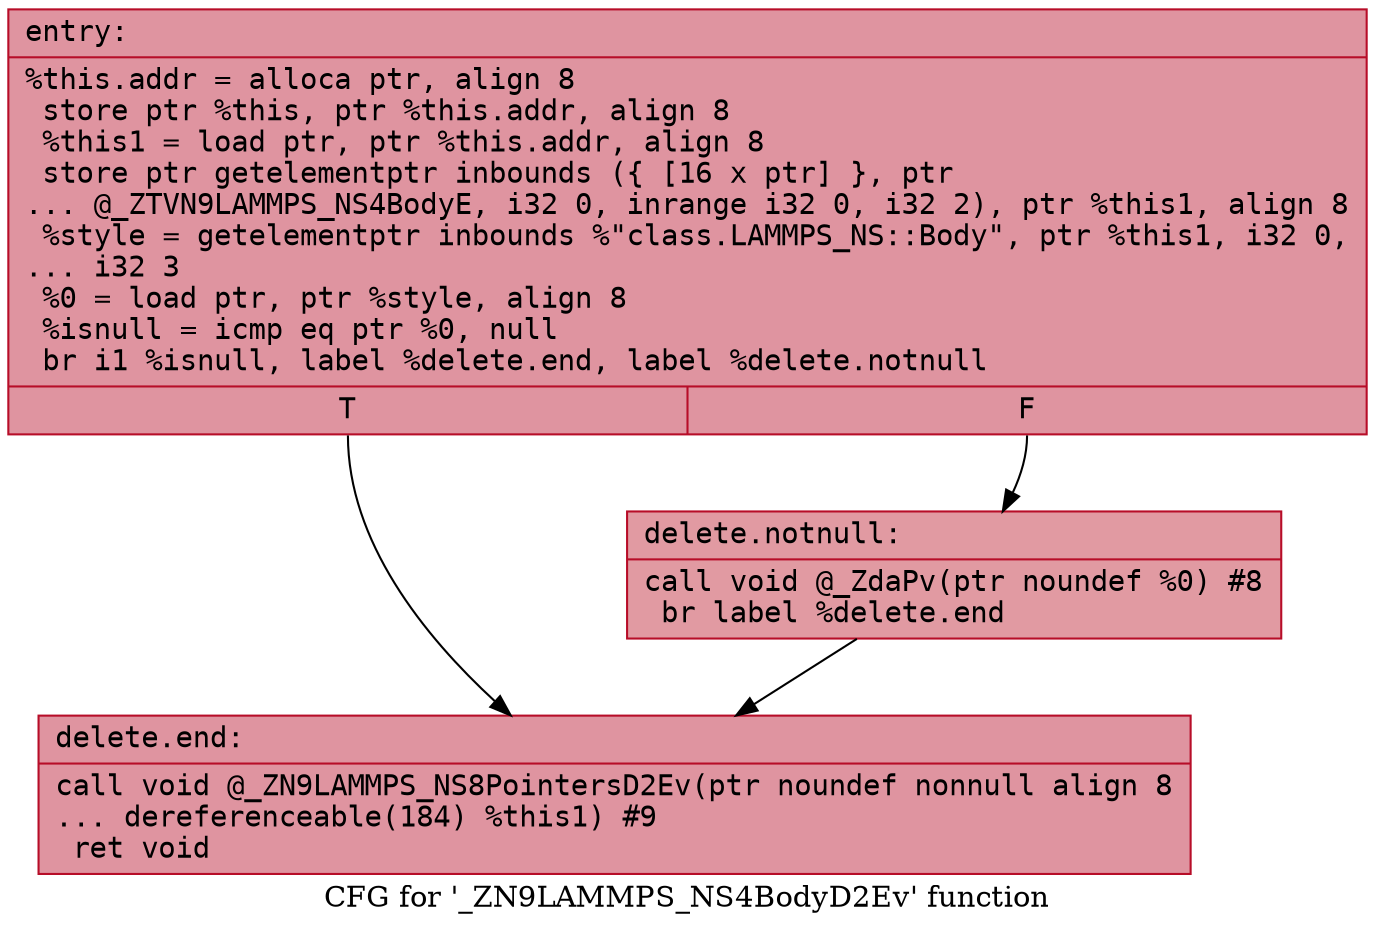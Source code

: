 digraph "CFG for '_ZN9LAMMPS_NS4BodyD2Ev' function" {
	label="CFG for '_ZN9LAMMPS_NS4BodyD2Ev' function";

	Node0x5578b528eb30 [shape=record,color="#b70d28ff", style=filled, fillcolor="#b70d2870" fontname="Courier",label="{entry:\l|  %this.addr = alloca ptr, align 8\l  store ptr %this, ptr %this.addr, align 8\l  %this1 = load ptr, ptr %this.addr, align 8\l  store ptr getelementptr inbounds (\{ [16 x ptr] \}, ptr\l... @_ZTVN9LAMMPS_NS4BodyE, i32 0, inrange i32 0, i32 2), ptr %this1, align 8\l  %style = getelementptr inbounds %\"class.LAMMPS_NS::Body\", ptr %this1, i32 0,\l... i32 3\l  %0 = load ptr, ptr %style, align 8\l  %isnull = icmp eq ptr %0, null\l  br i1 %isnull, label %delete.end, label %delete.notnull\l|{<s0>T|<s1>F}}"];
	Node0x5578b528eb30:s0 -> Node0x5578b528eeb0[tooltip="entry -> delete.end\nProbability 37.50%" ];
	Node0x5578b528eb30:s1 -> Node0x5578b528ef00[tooltip="entry -> delete.notnull\nProbability 62.50%" ];
	Node0x5578b528ef00 [shape=record,color="#b70d28ff", style=filled, fillcolor="#bb1b2c70" fontname="Courier",label="{delete.notnull:\l|  call void @_ZdaPv(ptr noundef %0) #8\l  br label %delete.end\l}"];
	Node0x5578b528ef00 -> Node0x5578b528eeb0[tooltip="delete.notnull -> delete.end\nProbability 100.00%" ];
	Node0x5578b528eeb0 [shape=record,color="#b70d28ff", style=filled, fillcolor="#b70d2870" fontname="Courier",label="{delete.end:\l|  call void @_ZN9LAMMPS_NS8PointersD2Ev(ptr noundef nonnull align 8\l... dereferenceable(184) %this1) #9\l  ret void\l}"];
}
